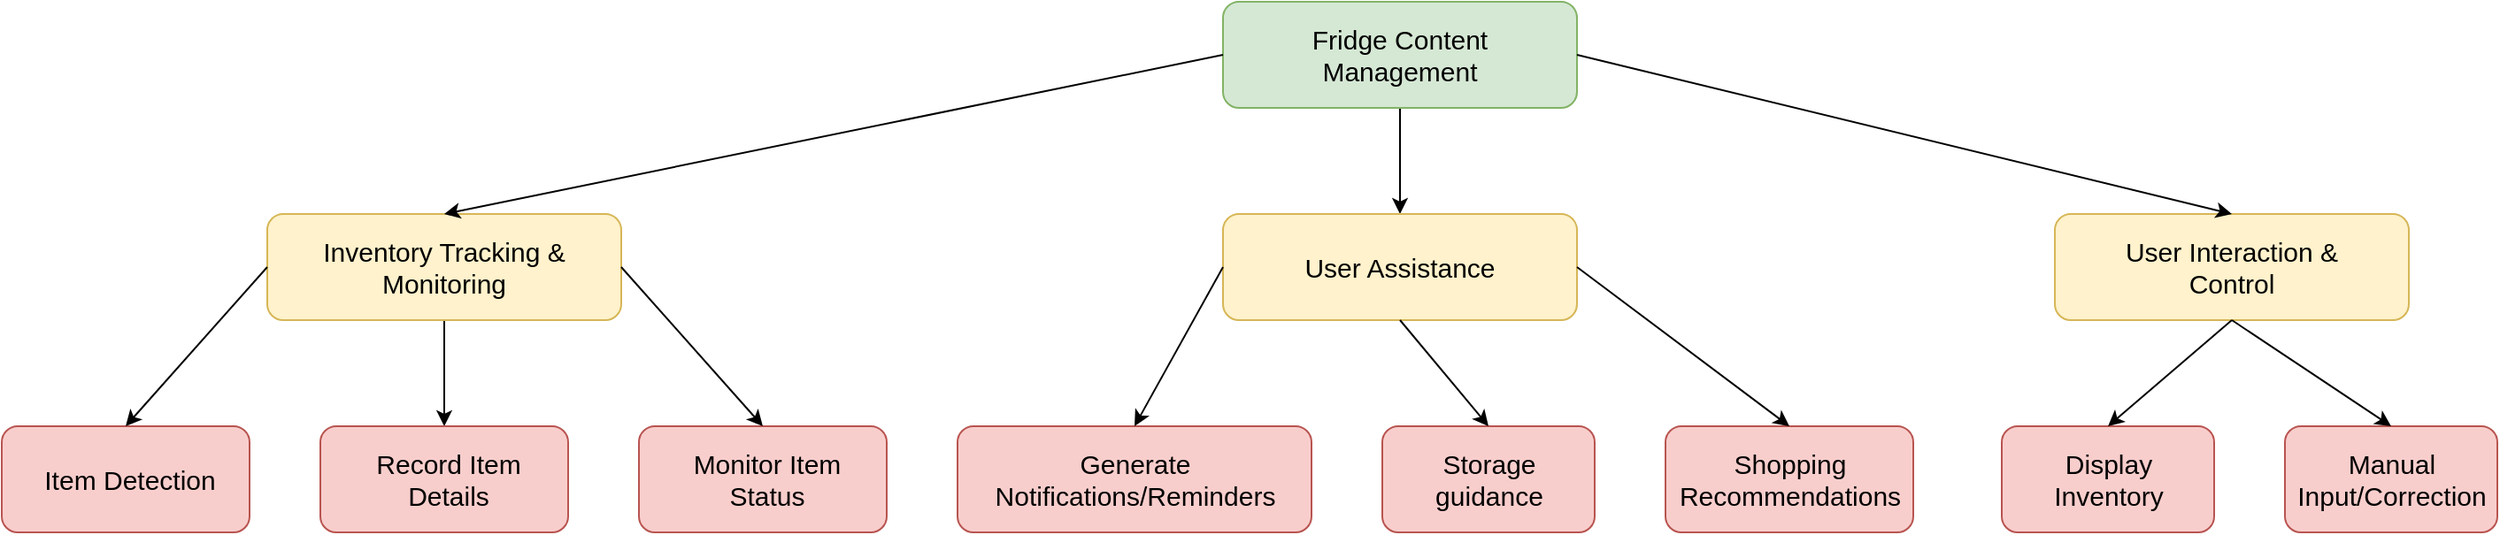 <mxfile version="26.2.12">
  <diagram name="Page-1" id="FL-jsjt1f4KcjmQmpSDP">
    <mxGraphModel dx="2437" dy="798" grid="1" gridSize="10" guides="1" tooltips="1" connect="1" arrows="1" fold="1" page="1" pageScale="1" pageWidth="850" pageHeight="1100" math="0" shadow="0">
      <root>
        <mxCell id="0" />
        <mxCell id="1" parent="0" />
        <mxCell id="lqIPBj84MhmXkh_4QggL-29" style="edgeStyle=orthogonalEdgeStyle;rounded=0;orthogonalLoop=1;jettySize=auto;html=1;entryX=0.5;entryY=0;entryDx=0;entryDy=0;" edge="1" parent="1" source="lqIPBj84MhmXkh_4QggL-1" target="lqIPBj84MhmXkh_4QggL-4">
          <mxGeometry relative="1" as="geometry" />
        </mxCell>
        <mxCell id="lqIPBj84MhmXkh_4QggL-1" value="" style="rounded=1;whiteSpace=wrap;html=1;fillColor=#d5e8d4;strokeColor=#82b366;" vertex="1" parent="1">
          <mxGeometry x="450" y="160" width="200" height="60" as="geometry" />
        </mxCell>
        <mxCell id="lqIPBj84MhmXkh_4QggL-2" value="Fridge Content Management" style="text;whiteSpace=wrap;verticalAlign=middle;align=center;fontSize=15;" vertex="1" parent="1">
          <mxGeometry x="465" y="170" width="170" height="40" as="geometry" />
        </mxCell>
        <mxCell id="lqIPBj84MhmXkh_4QggL-33" style="edgeStyle=orthogonalEdgeStyle;rounded=0;orthogonalLoop=1;jettySize=auto;html=1;entryX=0.5;entryY=0;entryDx=0;entryDy=0;" edge="1" parent="1" source="lqIPBj84MhmXkh_4QggL-3" target="lqIPBj84MhmXkh_4QggL-11">
          <mxGeometry relative="1" as="geometry" />
        </mxCell>
        <mxCell id="lqIPBj84MhmXkh_4QggL-3" value="" style="rounded=1;whiteSpace=wrap;html=1;fillColor=#fff2cc;strokeColor=#d6b656;" vertex="1" parent="1">
          <mxGeometry x="-90" y="280" width="200" height="60" as="geometry" />
        </mxCell>
        <mxCell id="lqIPBj84MhmXkh_4QggL-4" value="" style="rounded=1;whiteSpace=wrap;html=1;fillColor=#fff2cc;strokeColor=#d6b656;" vertex="1" parent="1">
          <mxGeometry x="450" y="280" width="200" height="60" as="geometry" />
        </mxCell>
        <mxCell id="lqIPBj84MhmXkh_4QggL-5" value="" style="rounded=1;whiteSpace=wrap;html=1;fillColor=#fff2cc;strokeColor=#d6b656;" vertex="1" parent="1">
          <mxGeometry x="920" y="280" width="200" height="60" as="geometry" />
        </mxCell>
        <mxCell id="lqIPBj84MhmXkh_4QggL-6" value="Inventory Tracking &amp; Monitoring" style="text;whiteSpace=wrap;verticalAlign=middle;align=center;fontSize=15;" vertex="1" parent="1">
          <mxGeometry x="-75" y="290" width="170" height="40" as="geometry" />
        </mxCell>
        <mxCell id="lqIPBj84MhmXkh_4QggL-7" value="User Assistance" style="text;whiteSpace=wrap;verticalAlign=middle;align=center;fontSize=15;" vertex="1" parent="1">
          <mxGeometry x="465" y="290" width="170" height="40" as="geometry" />
        </mxCell>
        <mxCell id="lqIPBj84MhmXkh_4QggL-8" value="User Interaction &amp; Control" style="text;whiteSpace=wrap;verticalAlign=middle;align=center;fontSize=15;" vertex="1" parent="1">
          <mxGeometry x="935" y="290" width="170" height="40" as="geometry" />
        </mxCell>
        <mxCell id="lqIPBj84MhmXkh_4QggL-9" value="" style="rounded=1;whiteSpace=wrap;html=1;fillColor=#f8cecc;strokeColor=#b85450;" vertex="1" parent="1">
          <mxGeometry x="-240" y="400" width="140" height="60" as="geometry" />
        </mxCell>
        <mxCell id="lqIPBj84MhmXkh_4QggL-10" value="Item Detection" style="text;whiteSpace=wrap;verticalAlign=middle;align=center;fontSize=15;" vertex="1" parent="1">
          <mxGeometry x="-225" y="410" width="115" height="40" as="geometry" />
        </mxCell>
        <mxCell id="lqIPBj84MhmXkh_4QggL-11" value="" style="rounded=1;whiteSpace=wrap;html=1;fillColor=#f8cecc;strokeColor=#b85450;" vertex="1" parent="1">
          <mxGeometry x="-60" y="400" width="140" height="60" as="geometry" />
        </mxCell>
        <mxCell id="lqIPBj84MhmXkh_4QggL-12" value="Record Item Details" style="text;whiteSpace=wrap;verticalAlign=middle;align=center;fontSize=15;" vertex="1" parent="1">
          <mxGeometry x="-45" y="410" width="115" height="40" as="geometry" />
        </mxCell>
        <mxCell id="lqIPBj84MhmXkh_4QggL-13" value="" style="rounded=1;whiteSpace=wrap;html=1;fillColor=#f8cecc;strokeColor=#b85450;" vertex="1" parent="1">
          <mxGeometry x="120" y="400" width="140" height="60" as="geometry" />
        </mxCell>
        <mxCell id="lqIPBj84MhmXkh_4QggL-14" value="Monitor Item Status" style="text;whiteSpace=wrap;verticalAlign=middle;align=center;fontSize=15;" vertex="1" parent="1">
          <mxGeometry x="135" y="410" width="115" height="40" as="geometry" />
        </mxCell>
        <mxCell id="lqIPBj84MhmXkh_4QggL-15" value="" style="rounded=1;whiteSpace=wrap;html=1;fillColor=#f8cecc;strokeColor=#b85450;" vertex="1" parent="1">
          <mxGeometry x="300" y="400" width="200" height="60" as="geometry" />
        </mxCell>
        <mxCell id="lqIPBj84MhmXkh_4QggL-16" value="Generate Notifications/Reminders" style="text;whiteSpace=wrap;verticalAlign=middle;align=center;fontSize=15;" vertex="1" parent="1">
          <mxGeometry x="342.5" y="410" width="115" height="40" as="geometry" />
        </mxCell>
        <mxCell id="lqIPBj84MhmXkh_4QggL-17" value="" style="rounded=1;whiteSpace=wrap;html=1;fillColor=#f8cecc;strokeColor=#b85450;" vertex="1" parent="1">
          <mxGeometry x="540" y="400" width="120" height="60" as="geometry" />
        </mxCell>
        <mxCell id="lqIPBj84MhmXkh_4QggL-18" value="Storage guidance" style="text;whiteSpace=wrap;verticalAlign=middle;align=center;fontSize=15;" vertex="1" parent="1">
          <mxGeometry x="542.5" y="410" width="115" height="40" as="geometry" />
        </mxCell>
        <mxCell id="lqIPBj84MhmXkh_4QggL-19" value="" style="rounded=1;whiteSpace=wrap;html=1;fillColor=#f8cecc;strokeColor=#b85450;" vertex="1" parent="1">
          <mxGeometry x="700" y="400" width="140" height="60" as="geometry" />
        </mxCell>
        <mxCell id="lqIPBj84MhmXkh_4QggL-20" value="Shopping Recommendations" style="text;whiteSpace=wrap;verticalAlign=middle;align=center;fontSize=15;" vertex="1" parent="1">
          <mxGeometry x="712.5" y="410" width="115" height="40" as="geometry" />
        </mxCell>
        <mxCell id="lqIPBj84MhmXkh_4QggL-21" value="" style="rounded=1;whiteSpace=wrap;html=1;fillColor=#f8cecc;strokeColor=#b85450;" vertex="1" parent="1">
          <mxGeometry x="890" y="400" width="120" height="60" as="geometry" />
        </mxCell>
        <mxCell id="lqIPBj84MhmXkh_4QggL-22" value="Display Inventory" style="text;whiteSpace=wrap;verticalAlign=middle;align=center;fontSize=15;" vertex="1" parent="1">
          <mxGeometry x="892.5" y="410" width="115" height="40" as="geometry" />
        </mxCell>
        <mxCell id="lqIPBj84MhmXkh_4QggL-23" value="" style="rounded=1;whiteSpace=wrap;html=1;fillColor=#f8cecc;strokeColor=#b85450;" vertex="1" parent="1">
          <mxGeometry x="1050" y="400" width="120" height="60" as="geometry" />
        </mxCell>
        <mxCell id="lqIPBj84MhmXkh_4QggL-24" value="Manual Input/Correction" style="text;whiteSpace=wrap;verticalAlign=middle;align=center;fontSize=15;" vertex="1" parent="1">
          <mxGeometry x="1052.5" y="410" width="115" height="40" as="geometry" />
        </mxCell>
        <mxCell id="lqIPBj84MhmXkh_4QggL-26" value="" style="endArrow=classic;html=1;rounded=0;exitX=0;exitY=0.5;exitDx=0;exitDy=0;entryX=0.5;entryY=0;entryDx=0;entryDy=0;" edge="1" parent="1" source="lqIPBj84MhmXkh_4QggL-1" target="lqIPBj84MhmXkh_4QggL-3">
          <mxGeometry width="50" height="50" relative="1" as="geometry">
            <mxPoint x="390" y="340" as="sourcePoint" />
            <mxPoint x="440" y="290" as="targetPoint" />
          </mxGeometry>
        </mxCell>
        <mxCell id="lqIPBj84MhmXkh_4QggL-30" value="" style="endArrow=classic;html=1;rounded=0;exitX=1;exitY=0.5;exitDx=0;exitDy=0;entryX=0.5;entryY=0;entryDx=0;entryDy=0;" edge="1" parent="1" source="lqIPBj84MhmXkh_4QggL-1" target="lqIPBj84MhmXkh_4QggL-5">
          <mxGeometry width="50" height="50" relative="1" as="geometry">
            <mxPoint x="460" y="200" as="sourcePoint" />
            <mxPoint x="23" y="290" as="targetPoint" />
          </mxGeometry>
        </mxCell>
        <mxCell id="lqIPBj84MhmXkh_4QggL-31" value="" style="endArrow=classic;html=1;rounded=0;exitX=0;exitY=0.5;exitDx=0;exitDy=0;entryX=0.5;entryY=0;entryDx=0;entryDy=0;" edge="1" parent="1" source="lqIPBj84MhmXkh_4QggL-3" target="lqIPBj84MhmXkh_4QggL-9">
          <mxGeometry width="50" height="50" relative="1" as="geometry">
            <mxPoint x="190" y="360" as="sourcePoint" />
            <mxPoint x="240" y="310" as="targetPoint" />
          </mxGeometry>
        </mxCell>
        <mxCell id="lqIPBj84MhmXkh_4QggL-34" value="" style="endArrow=classic;html=1;rounded=0;exitX=1;exitY=0.5;exitDx=0;exitDy=0;entryX=0.5;entryY=0;entryDx=0;entryDy=0;" edge="1" parent="1" source="lqIPBj84MhmXkh_4QggL-3" target="lqIPBj84MhmXkh_4QggL-13">
          <mxGeometry width="50" height="50" relative="1" as="geometry">
            <mxPoint x="240" y="280" as="sourcePoint" />
            <mxPoint x="160" y="370" as="targetPoint" />
          </mxGeometry>
        </mxCell>
        <mxCell id="lqIPBj84MhmXkh_4QggL-36" value="" style="endArrow=classic;html=1;rounded=0;exitX=0;exitY=0.5;exitDx=0;exitDy=0;entryX=0.5;entryY=0;entryDx=0;entryDy=0;" edge="1" parent="1" source="lqIPBj84MhmXkh_4QggL-4" target="lqIPBj84MhmXkh_4QggL-15">
          <mxGeometry width="50" height="50" relative="1" as="geometry">
            <mxPoint x="330" y="280" as="sourcePoint" />
            <mxPoint x="410" y="370" as="targetPoint" />
          </mxGeometry>
        </mxCell>
        <mxCell id="lqIPBj84MhmXkh_4QggL-38" value="" style="endArrow=classic;html=1;rounded=0;exitX=0.5;exitY=1;exitDx=0;exitDy=0;entryX=0.5;entryY=0;entryDx=0;entryDy=0;" edge="1" parent="1" source="lqIPBj84MhmXkh_4QggL-4" target="lqIPBj84MhmXkh_4QggL-17">
          <mxGeometry width="50" height="50" relative="1" as="geometry">
            <mxPoint x="560" y="340" as="sourcePoint" />
            <mxPoint x="510" y="430" as="targetPoint" />
          </mxGeometry>
        </mxCell>
        <mxCell id="lqIPBj84MhmXkh_4QggL-39" value="" style="endArrow=classic;html=1;rounded=0;exitX=1;exitY=0.5;exitDx=0;exitDy=0;entryX=0.5;entryY=0;entryDx=0;entryDy=0;" edge="1" parent="1" source="lqIPBj84MhmXkh_4QggL-4" target="lqIPBj84MhmXkh_4QggL-19">
          <mxGeometry width="50" height="50" relative="1" as="geometry">
            <mxPoint x="700" y="290" as="sourcePoint" />
            <mxPoint x="750" y="350" as="targetPoint" />
          </mxGeometry>
        </mxCell>
        <mxCell id="lqIPBj84MhmXkh_4QggL-40" value="" style="endArrow=classic;html=1;rounded=0;exitX=0.5;exitY=1;exitDx=0;exitDy=0;entryX=0.5;entryY=0;entryDx=0;entryDy=0;" edge="1" parent="1" source="lqIPBj84MhmXkh_4QggL-5" target="lqIPBj84MhmXkh_4QggL-21">
          <mxGeometry width="50" height="50" relative="1" as="geometry">
            <mxPoint x="840" y="310" as="sourcePoint" />
            <mxPoint x="960" y="400" as="targetPoint" />
          </mxGeometry>
        </mxCell>
        <mxCell id="lqIPBj84MhmXkh_4QggL-41" value="" style="endArrow=classic;html=1;rounded=0;exitX=0.5;exitY=1;exitDx=0;exitDy=0;entryX=0.5;entryY=0;entryDx=0;entryDy=0;" edge="1" parent="1" source="lqIPBj84MhmXkh_4QggL-5" target="lqIPBj84MhmXkh_4QggL-23">
          <mxGeometry width="50" height="50" relative="1" as="geometry">
            <mxPoint x="1030" y="350" as="sourcePoint" />
            <mxPoint x="960" y="410" as="targetPoint" />
          </mxGeometry>
        </mxCell>
      </root>
    </mxGraphModel>
  </diagram>
</mxfile>
